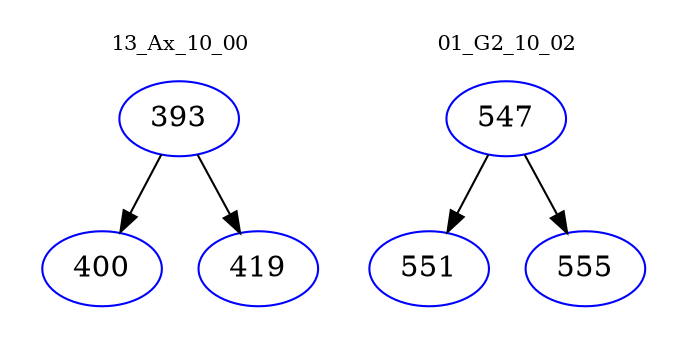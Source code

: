 digraph{
subgraph cluster_0 {
color = white
label = "13_Ax_10_00";
fontsize=10;
T0_393 [label="393", color="blue"]
T0_393 -> T0_400 [color="black"]
T0_400 [label="400", color="blue"]
T0_393 -> T0_419 [color="black"]
T0_419 [label="419", color="blue"]
}
subgraph cluster_1 {
color = white
label = "01_G2_10_02";
fontsize=10;
T1_547 [label="547", color="blue"]
T1_547 -> T1_551 [color="black"]
T1_551 [label="551", color="blue"]
T1_547 -> T1_555 [color="black"]
T1_555 [label="555", color="blue"]
}
}
